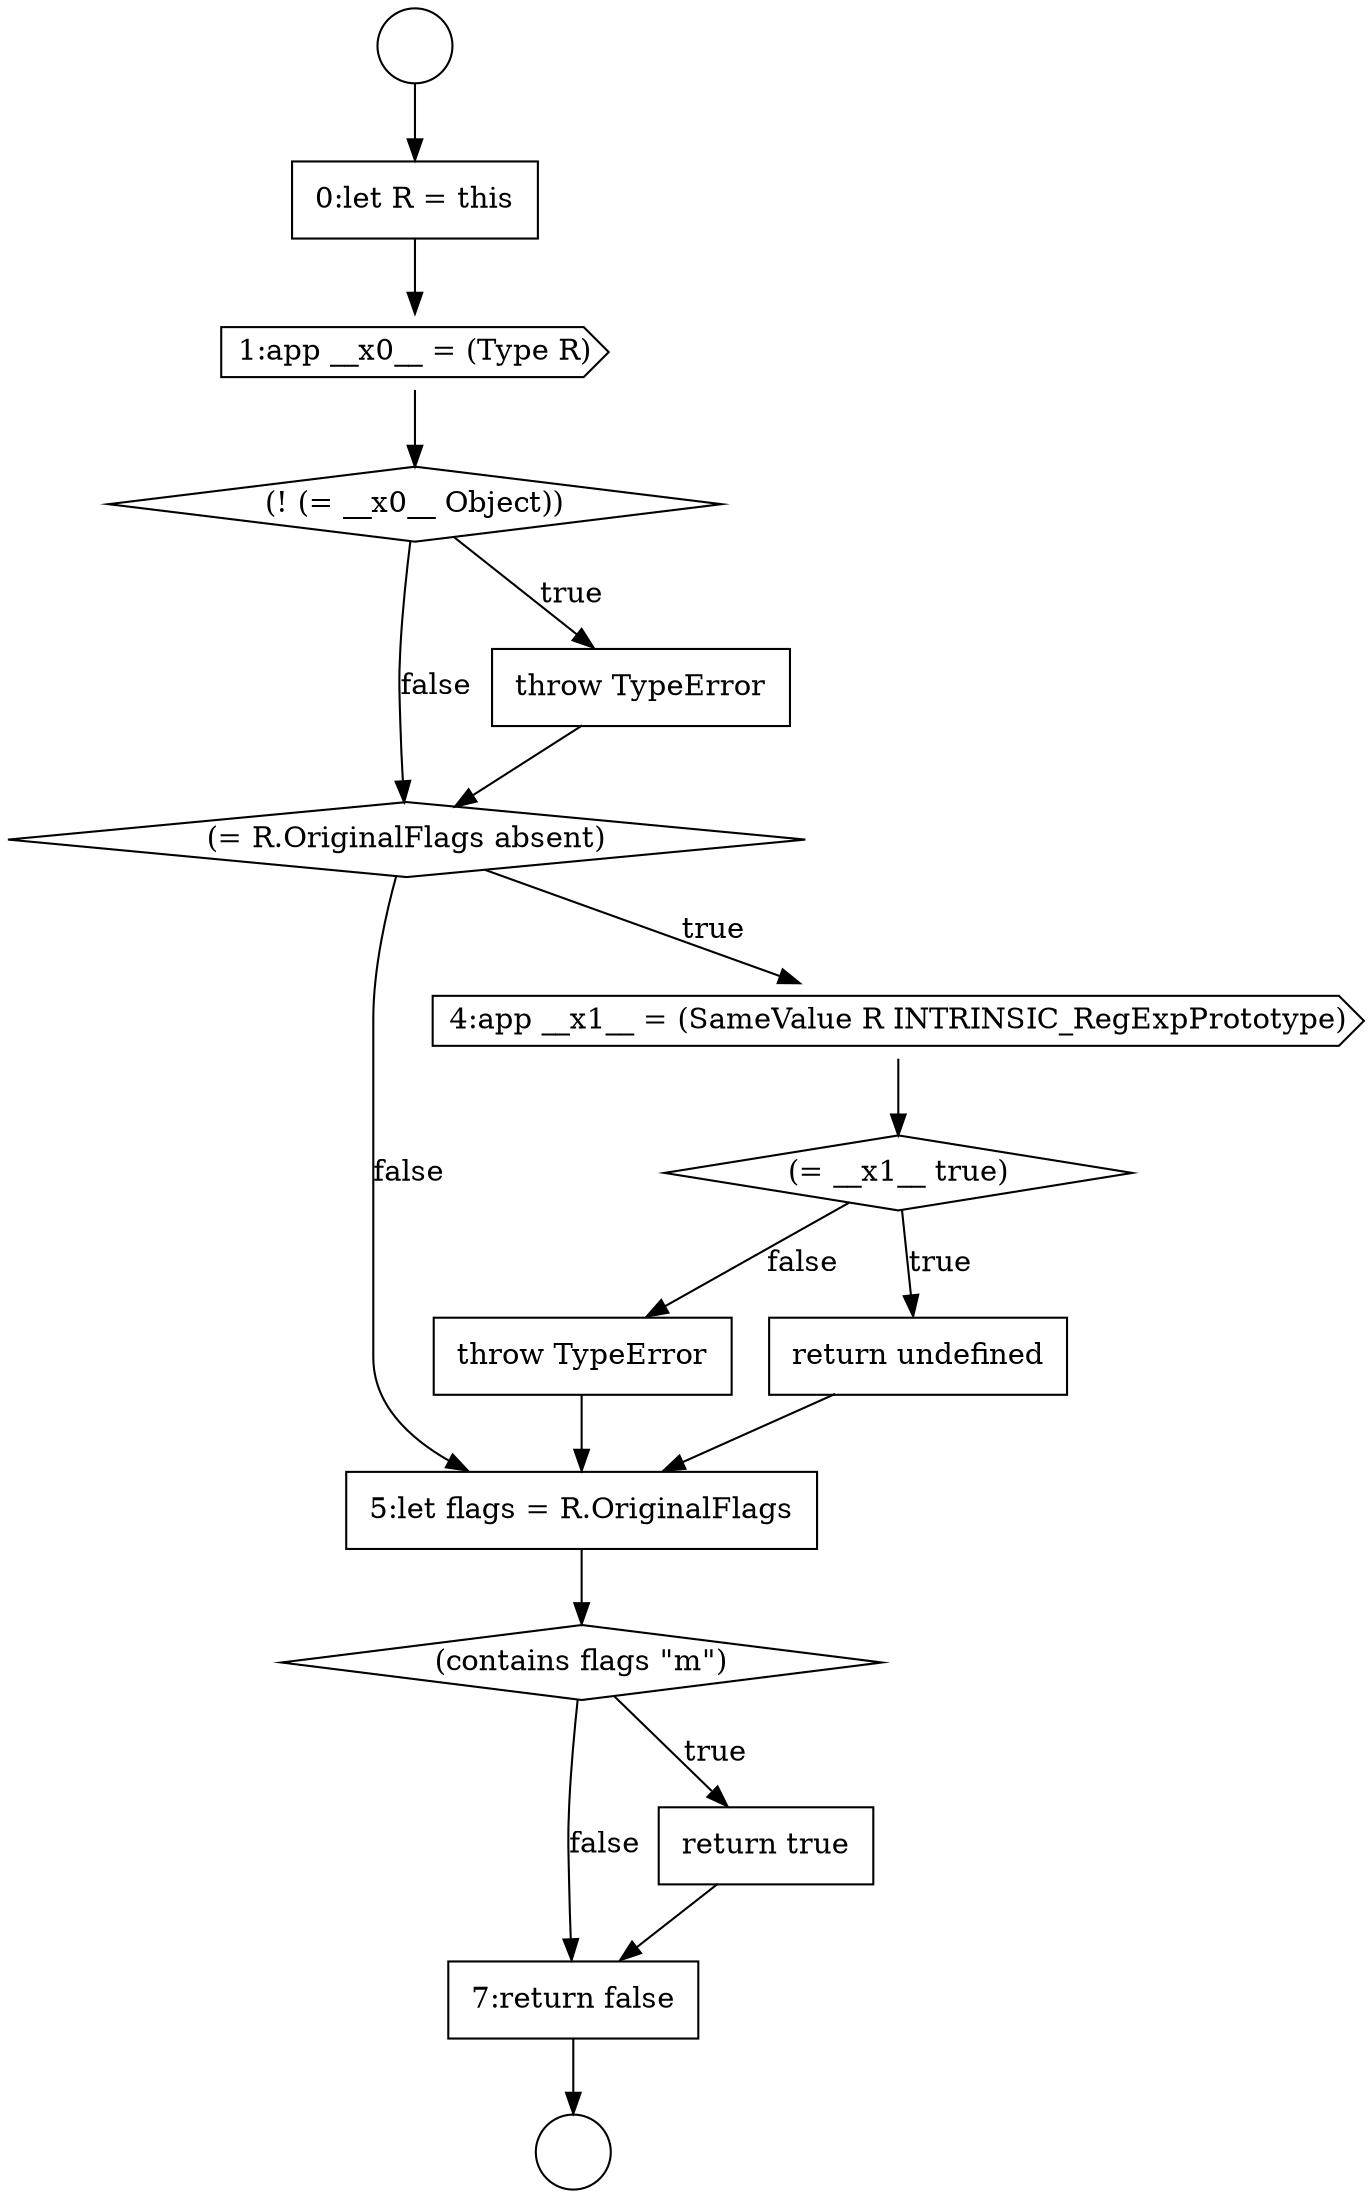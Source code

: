 digraph {
  node14501 [shape=none, margin=0, label=<<font color="black">
    <table border="0" cellborder="1" cellspacing="0" cellpadding="10">
      <tr><td align="left">throw TypeError</td></tr>
    </table>
  </font>> color="black" fillcolor="white" style=filled]
  node14505 [shape=none, margin=0, label=<<font color="black">
    <table border="0" cellborder="1" cellspacing="0" cellpadding="10">
      <tr><td align="left">7:return false</td></tr>
    </table>
  </font>> color="black" fillcolor="white" style=filled]
  node14497 [shape=diamond, label=<<font color="black">(= R.OriginalFlags absent)</font>> color="black" fillcolor="white" style=filled]
  node14502 [shape=none, margin=0, label=<<font color="black">
    <table border="0" cellborder="1" cellspacing="0" cellpadding="10">
      <tr><td align="left">5:let flags = R.OriginalFlags</td></tr>
    </table>
  </font>> color="black" fillcolor="white" style=filled]
  node14493 [shape=none, margin=0, label=<<font color="black">
    <table border="0" cellborder="1" cellspacing="0" cellpadding="10">
      <tr><td align="left">0:let R = this</td></tr>
    </table>
  </font>> color="black" fillcolor="white" style=filled]
  node14496 [shape=none, margin=0, label=<<font color="black">
    <table border="0" cellborder="1" cellspacing="0" cellpadding="10">
      <tr><td align="left">throw TypeError</td></tr>
    </table>
  </font>> color="black" fillcolor="white" style=filled]
  node14503 [shape=diamond, label=<<font color="black">(contains flags &quot;m&quot;)</font>> color="black" fillcolor="white" style=filled]
  node14495 [shape=diamond, label=<<font color="black">(! (= __x0__ Object))</font>> color="black" fillcolor="white" style=filled]
  node14500 [shape=none, margin=0, label=<<font color="black">
    <table border="0" cellborder="1" cellspacing="0" cellpadding="10">
      <tr><td align="left">return undefined</td></tr>
    </table>
  </font>> color="black" fillcolor="white" style=filled]
  node14492 [shape=circle label=" " color="black" fillcolor="white" style=filled]
  node14494 [shape=cds, label=<<font color="black">1:app __x0__ = (Type R)</font>> color="black" fillcolor="white" style=filled]
  node14491 [shape=circle label=" " color="black" fillcolor="white" style=filled]
  node14498 [shape=cds, label=<<font color="black">4:app __x1__ = (SameValue R INTRINSIC_RegExpPrototype)</font>> color="black" fillcolor="white" style=filled]
  node14499 [shape=diamond, label=<<font color="black">(= __x1__ true)</font>> color="black" fillcolor="white" style=filled]
  node14504 [shape=none, margin=0, label=<<font color="black">
    <table border="0" cellborder="1" cellspacing="0" cellpadding="10">
      <tr><td align="left">return true</td></tr>
    </table>
  </font>> color="black" fillcolor="white" style=filled]
  node14505 -> node14492 [ color="black"]
  node14497 -> node14498 [label=<<font color="black">true</font>> color="black"]
  node14497 -> node14502 [label=<<font color="black">false</font>> color="black"]
  node14504 -> node14505 [ color="black"]
  node14496 -> node14497 [ color="black"]
  node14498 -> node14499 [ color="black"]
  node14500 -> node14502 [ color="black"]
  node14503 -> node14504 [label=<<font color="black">true</font>> color="black"]
  node14503 -> node14505 [label=<<font color="black">false</font>> color="black"]
  node14495 -> node14496 [label=<<font color="black">true</font>> color="black"]
  node14495 -> node14497 [label=<<font color="black">false</font>> color="black"]
  node14499 -> node14500 [label=<<font color="black">true</font>> color="black"]
  node14499 -> node14501 [label=<<font color="black">false</font>> color="black"]
  node14494 -> node14495 [ color="black"]
  node14501 -> node14502 [ color="black"]
  node14491 -> node14493 [ color="black"]
  node14493 -> node14494 [ color="black"]
  node14502 -> node14503 [ color="black"]
}
